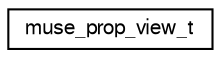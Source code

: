 digraph "Graphical Class Hierarchy"
{
  edge [fontname="FreeSans",fontsize="10",labelfontname="FreeSans",labelfontsize="10"];
  node [fontname="FreeSans",fontsize="10",shape=record];
  rankdir="LR";
  Node1 [label="muse_prop_view_t",height=0.2,width=0.4,color="black", fillcolor="white", style="filled",URL="$structmuse__prop__view__t.html",tooltip="A property view (id = &#39;prop&#39;) says that an object support get and set methods for properties..."];
}
